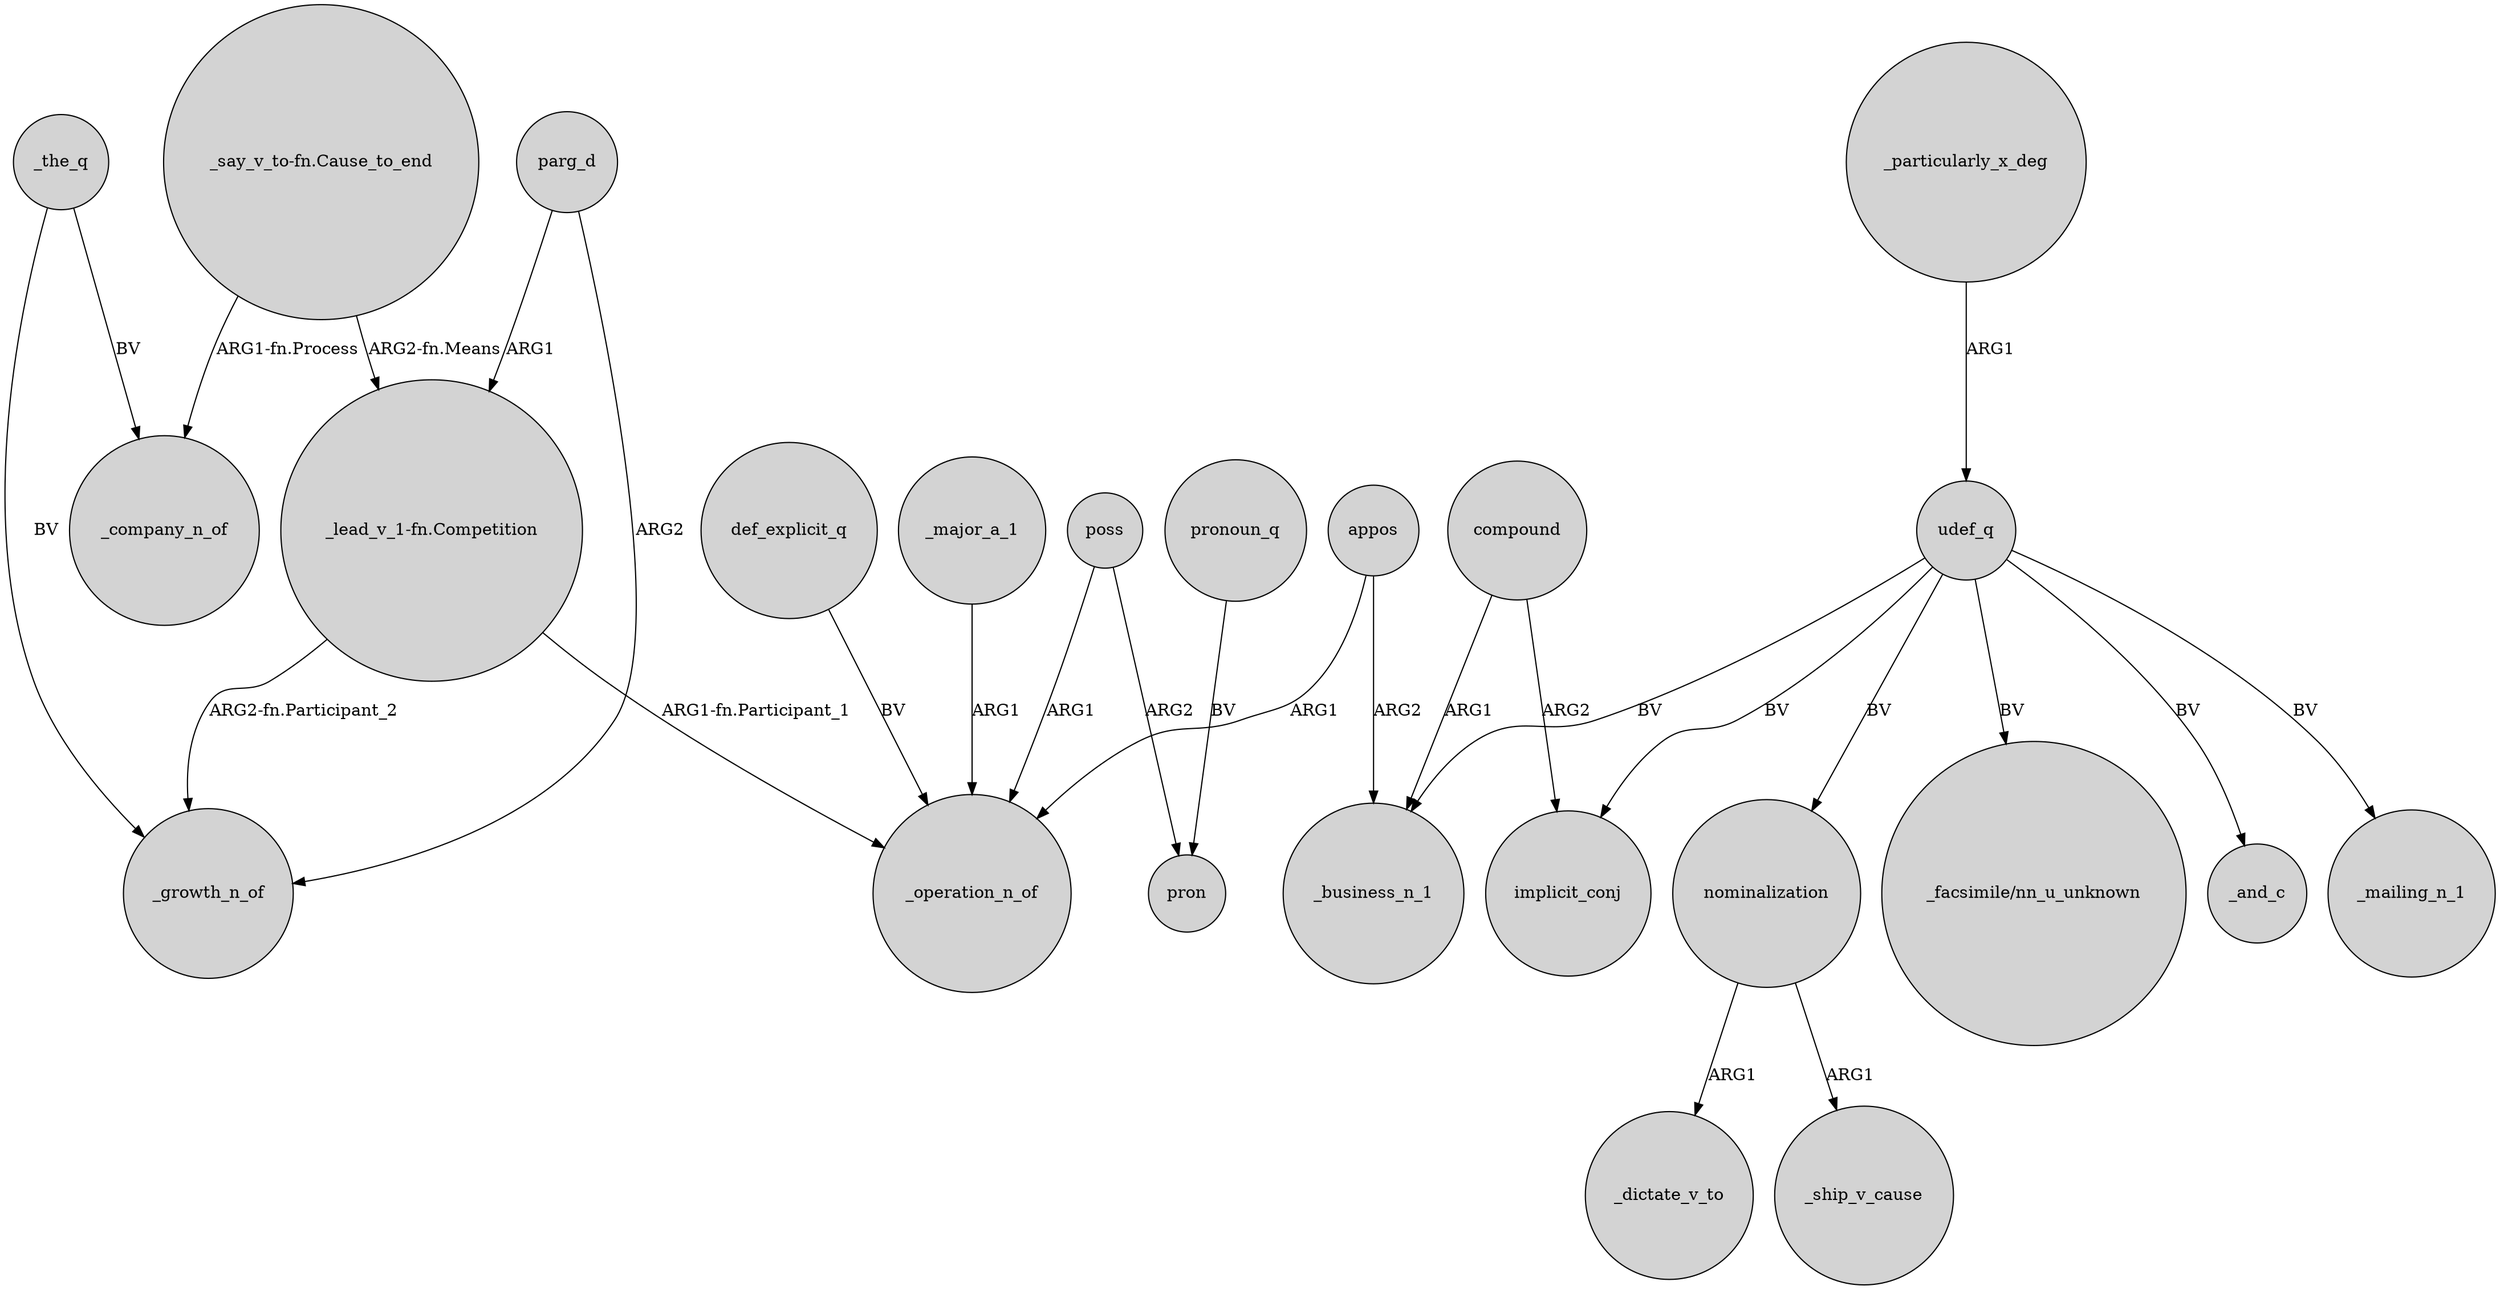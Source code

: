 digraph {
	node [shape=circle style=filled]
	parg_d -> _growth_n_of [label=ARG2]
	nominalization -> _dictate_v_to [label=ARG1]
	parg_d -> "_lead_v_1-fn.Competition" [label=ARG1]
	"_say_v_to-fn.Cause_to_end" -> "_lead_v_1-fn.Competition" [label="ARG2-fn.Means"]
	udef_q -> nominalization [label=BV]
	poss -> _operation_n_of [label=ARG1]
	_particularly_x_deg -> udef_q [label=ARG1]
	udef_q -> "_facsimile/nn_u_unknown" [label=BV]
	nominalization -> _ship_v_cause [label=ARG1]
	udef_q -> _business_n_1 [label=BV]
	udef_q -> _and_c [label=BV]
	compound -> implicit_conj [label=ARG2]
	pronoun_q -> pron [label=BV]
	_major_a_1 -> _operation_n_of [label=ARG1]
	poss -> pron [label=ARG2]
	appos -> _business_n_1 [label=ARG2]
	udef_q -> _mailing_n_1 [label=BV]
	appos -> _operation_n_of [label=ARG1]
	def_explicit_q -> _operation_n_of [label=BV]
	"_lead_v_1-fn.Competition" -> _growth_n_of [label="ARG2-fn.Participant_2"]
	_the_q -> _growth_n_of [label=BV]
	"_lead_v_1-fn.Competition" -> _operation_n_of [label="ARG1-fn.Participant_1"]
	"_say_v_to-fn.Cause_to_end" -> _company_n_of [label="ARG1-fn.Process"]
	compound -> _business_n_1 [label=ARG1]
	_the_q -> _company_n_of [label=BV]
	udef_q -> implicit_conj [label=BV]
}
